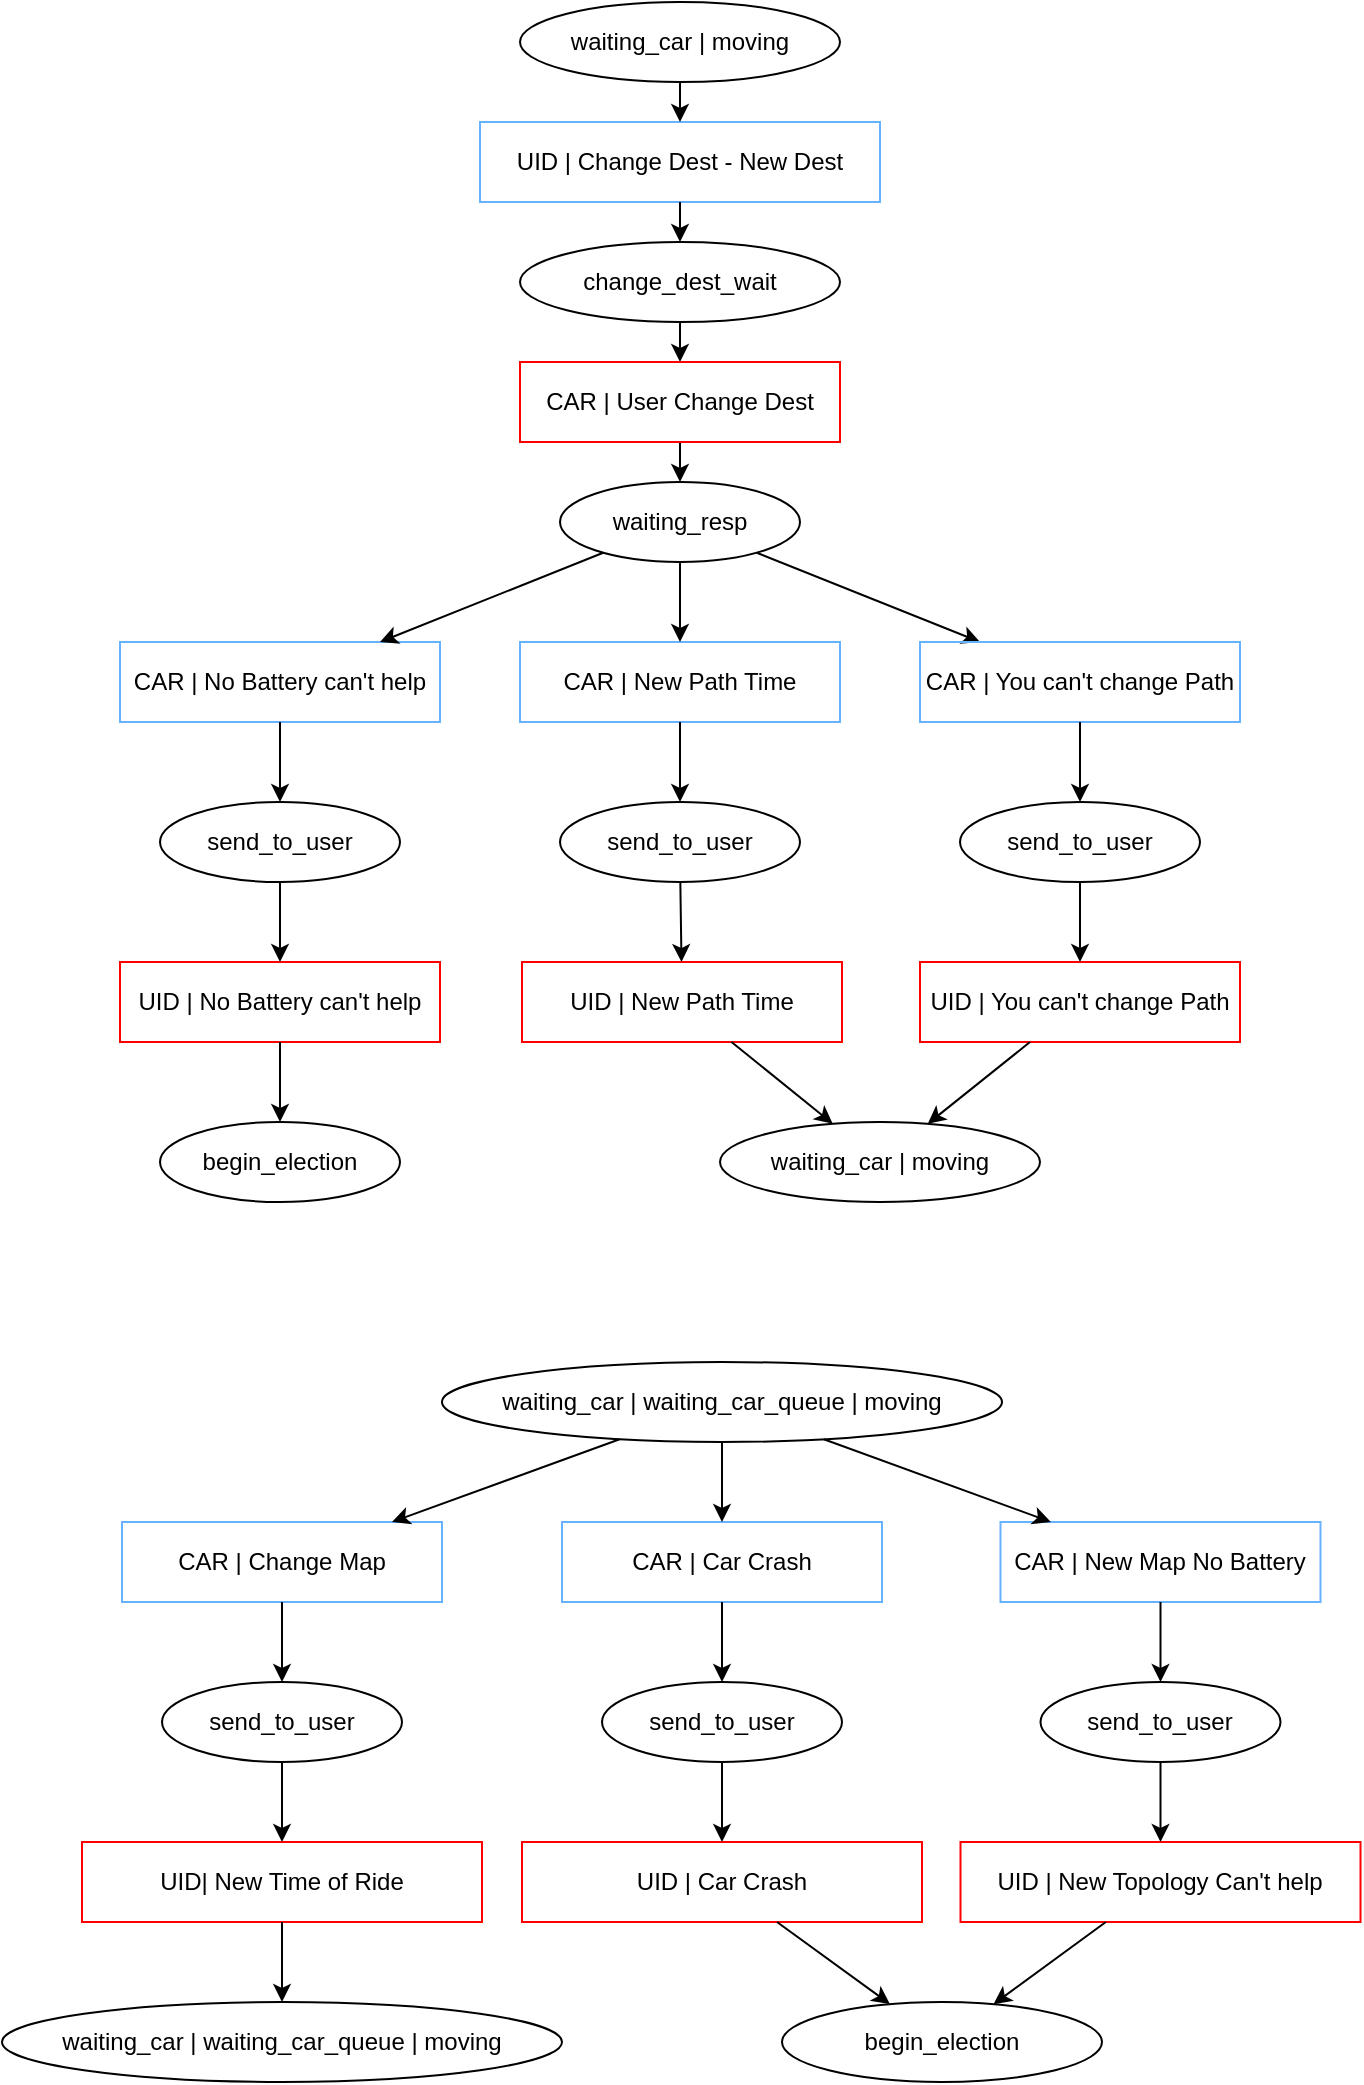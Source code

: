 <mxfile version="13.7.3" type="device"><diagram id="jzrBmnJBldRR0NU4Ttx8" name="Page-1"><mxGraphModel dx="259" dy="806" grid="1" gridSize="10" guides="1" tooltips="1" connect="1" arrows="1" fold="1" page="1" pageScale="1" pageWidth="827" pageHeight="1169" math="0" shadow="0"><root><mxCell id="0"/><mxCell id="1" parent="0"/><mxCell id="-dDefh7lGbwb-gLU1rIr-1" value="CAR | Change Map" style="rounded=0;whiteSpace=wrap;html=1;strokeColor=#66B2FF;fillColor=none;" parent="1" vertex="1"><mxGeometry x="961" y="800" width="160" height="40" as="geometry"/></mxCell><mxCell id="-dDefh7lGbwb-gLU1rIr-2" value="CAR | Car Crash" style="rounded=0;whiteSpace=wrap;html=1;strokeColor=#66B2FF;fillColor=none;" parent="1" vertex="1"><mxGeometry x="1181" y="800" width="160" height="40" as="geometry"/></mxCell><mxCell id="-dDefh7lGbwb-gLU1rIr-3" value="CAR | New Map No Battery" style="rounded=0;whiteSpace=wrap;html=1;strokeColor=#66B2FF;fillColor=none;" parent="1" vertex="1"><mxGeometry x="1400.25" y="800" width="160" height="40" as="geometry"/></mxCell><mxCell id="-dDefh7lGbwb-gLU1rIr-4" value="waiting_car | waiting_car_queue | moving" style="ellipse;whiteSpace=wrap;html=1;" parent="1" vertex="1"><mxGeometry x="1121" y="720" width="280" height="40" as="geometry"/></mxCell><mxCell id="-dDefh7lGbwb-gLU1rIr-5" value="waiting_car | moving" style="ellipse;whiteSpace=wrap;html=1;" parent="1" vertex="1"><mxGeometry x="1160" y="40" width="160" height="40" as="geometry"/></mxCell><mxCell id="-dDefh7lGbwb-gLU1rIr-6" value="change_dest_wait" style="ellipse;whiteSpace=wrap;html=1;strokeColor=#000000;fillColor=#ffffff;" parent="1" vertex="1"><mxGeometry x="1160" y="160" width="160" height="40" as="geometry"/></mxCell><mxCell id="-dDefh7lGbwb-gLU1rIr-7" value="" style="endArrow=classic;html=1;" parent="1" source="-dDefh7lGbwb-gLU1rIr-10" target="-dDefh7lGbwb-gLU1rIr-9" edge="1"><mxGeometry width="50" height="50" relative="1" as="geometry"><mxPoint x="551" y="682.28" as="sourcePoint"/><mxPoint x="471" y="684.78" as="targetPoint"/></mxGeometry></mxCell><mxCell id="-dDefh7lGbwb-gLU1rIr-8" value="" style="endArrow=classic;html=1;" parent="1" source="-dDefh7lGbwb-gLU1rIr-6" target="-dDefh7lGbwb-gLU1rIr-10" edge="1"><mxGeometry width="50" height="50" relative="1" as="geometry"><mxPoint x="711" y="679.78" as="sourcePoint"/><mxPoint x="661" y="676.857" as="targetPoint"/></mxGeometry></mxCell><mxCell id="-dDefh7lGbwb-gLU1rIr-9" value="waiting_resp" style="ellipse;whiteSpace=wrap;html=1;strokeColor=#000000;" parent="1" vertex="1"><mxGeometry x="1180" y="280" width="120" height="40" as="geometry"/></mxCell><mxCell id="-dDefh7lGbwb-gLU1rIr-10" value="CAR | User Change Dest" style="rounded=0;whiteSpace=wrap;html=1;fillColor=none;strokeColor=#FF0000;" parent="1" vertex="1"><mxGeometry x="1160" y="220" width="160" height="40" as="geometry"/></mxCell><mxCell id="-dDefh7lGbwb-gLU1rIr-11" value="" style="endArrow=classic;html=1;" parent="1" source="-dDefh7lGbwb-gLU1rIr-9" target="-dDefh7lGbwb-gLU1rIr-22" edge="1"><mxGeometry width="50" height="50" relative="1" as="geometry"><mxPoint x="686" y="634.78" as="sourcePoint"/><mxPoint x="1412.5" y="371.726" as="targetPoint"/></mxGeometry></mxCell><mxCell id="-dDefh7lGbwb-gLU1rIr-12" value="UID | No Battery can't help" style="rounded=0;whiteSpace=wrap;html=1;strokeColor=#FF0000;fillColor=none;" parent="1" vertex="1"><mxGeometry x="960" y="520" width="160" height="40" as="geometry"/></mxCell><mxCell id="-dDefh7lGbwb-gLU1rIr-13" value="UID | New Path Time" style="rounded=0;whiteSpace=wrap;html=1;strokeColor=#FF0000;fillColor=none;" parent="1" vertex="1"><mxGeometry x="1161" y="520" width="160" height="40" as="geometry"/></mxCell><mxCell id="-dDefh7lGbwb-gLU1rIr-14" value="UID | You can't change Path" style="rounded=0;whiteSpace=wrap;html=1;strokeColor=#FF0000;fillColor=none;" parent="1" vertex="1"><mxGeometry x="1360" y="520" width="160" height="40" as="geometry"/></mxCell><mxCell id="-dDefh7lGbwb-gLU1rIr-15" value="UID | Change Dest - New Dest" style="rounded=0;whiteSpace=wrap;html=1;strokeColor=#66B2FF;fillColor=none;" parent="1" vertex="1"><mxGeometry x="1140" y="100" width="200" height="40" as="geometry"/></mxCell><mxCell id="-dDefh7lGbwb-gLU1rIr-16" value="" style="endArrow=classic;html=1;" parent="1" source="-dDefh7lGbwb-gLU1rIr-5" target="-dDefh7lGbwb-gLU1rIr-15" edge="1"><mxGeometry width="50" height="50" relative="1" as="geometry"><mxPoint x="1562.5" y="350" as="sourcePoint"/><mxPoint x="1672.5" y="420" as="targetPoint"/></mxGeometry></mxCell><mxCell id="-dDefh7lGbwb-gLU1rIr-17" value="send_to_user" style="ellipse;whiteSpace=wrap;html=1;" parent="1" vertex="1"><mxGeometry x="980" y="440" width="120" height="40" as="geometry"/></mxCell><mxCell id="-dDefh7lGbwb-gLU1rIr-18" value="" style="endArrow=classic;html=1;" parent="1" source="-dDefh7lGbwb-gLU1rIr-15" target="-dDefh7lGbwb-gLU1rIr-6" edge="1"><mxGeometry width="50" height="50" relative="1" as="geometry"><mxPoint x="1642.5" y="520" as="sourcePoint"/><mxPoint x="1692.5" y="470" as="targetPoint"/></mxGeometry></mxCell><mxCell id="-dDefh7lGbwb-gLU1rIr-19" value="" style="endArrow=classic;html=1;" parent="1" source="-dDefh7lGbwb-gLU1rIr-17" target="-dDefh7lGbwb-gLU1rIr-12" edge="1"><mxGeometry width="50" height="50" relative="1" as="geometry"><mxPoint x="1632.5" y="190" as="sourcePoint"/><mxPoint x="1469.479" y="610" as="targetPoint"/></mxGeometry></mxCell><mxCell id="-dDefh7lGbwb-gLU1rIr-20" value="CAR | No Battery can't help" style="rounded=0;whiteSpace=wrap;html=1;strokeColor=#66B2FF;fillColor=none;" parent="1" vertex="1"><mxGeometry x="960" y="360" width="160" height="40" as="geometry"/></mxCell><mxCell id="-dDefh7lGbwb-gLU1rIr-21" value="CAR | New Path Time" style="rounded=0;whiteSpace=wrap;html=1;strokeColor=#66B2FF;fillColor=none;" parent="1" vertex="1"><mxGeometry x="1160" y="360" width="160" height="40" as="geometry"/></mxCell><mxCell id="-dDefh7lGbwb-gLU1rIr-22" value="CAR | You can't change Path" style="rounded=0;whiteSpace=wrap;html=1;strokeColor=#66B2FF;fillColor=none;" parent="1" vertex="1"><mxGeometry x="1360" y="360" width="160" height="40" as="geometry"/></mxCell><mxCell id="-dDefh7lGbwb-gLU1rIr-23" value="send_to_user" style="ellipse;whiteSpace=wrap;html=1;" parent="1" vertex="1"><mxGeometry x="1180" y="440" width="120" height="40" as="geometry"/></mxCell><mxCell id="-dDefh7lGbwb-gLU1rIr-24" value="send_to_user" style="ellipse;whiteSpace=wrap;html=1;" parent="1" vertex="1"><mxGeometry x="1380" y="440" width="120" height="40" as="geometry"/></mxCell><mxCell id="-dDefh7lGbwb-gLU1rIr-25" value="" style="endArrow=classic;html=1;" parent="1" source="-dDefh7lGbwb-gLU1rIr-20" target="-dDefh7lGbwb-gLU1rIr-17" edge="1"><mxGeometry width="50" height="50" relative="1" as="geometry"><mxPoint x="1080" y="340" as="sourcePoint"/><mxPoint x="1130" y="290" as="targetPoint"/></mxGeometry></mxCell><mxCell id="-dDefh7lGbwb-gLU1rIr-26" value="" style="endArrow=classic;html=1;" parent="1" source="-dDefh7lGbwb-gLU1rIr-9" target="-dDefh7lGbwb-gLU1rIr-20" edge="1"><mxGeometry width="50" height="50" relative="1" as="geometry"><mxPoint x="1030" y="330" as="sourcePoint"/><mxPoint x="1080" y="280" as="targetPoint"/></mxGeometry></mxCell><mxCell id="-dDefh7lGbwb-gLU1rIr-27" value="" style="endArrow=classic;html=1;" parent="1" source="-dDefh7lGbwb-gLU1rIr-9" target="-dDefh7lGbwb-gLU1rIr-21" edge="1"><mxGeometry width="50" height="50" relative="1" as="geometry"><mxPoint x="1350" y="690" as="sourcePoint"/><mxPoint x="1400" y="640" as="targetPoint"/></mxGeometry></mxCell><mxCell id="-dDefh7lGbwb-gLU1rIr-28" value="" style="endArrow=classic;html=1;" parent="1" source="-dDefh7lGbwb-gLU1rIr-21" target="-dDefh7lGbwb-gLU1rIr-23" edge="1"><mxGeometry width="50" height="50" relative="1" as="geometry"><mxPoint x="1400" y="640" as="sourcePoint"/><mxPoint x="1450" y="590" as="targetPoint"/></mxGeometry></mxCell><mxCell id="-dDefh7lGbwb-gLU1rIr-29" value="" style="endArrow=classic;html=1;" parent="1" source="-dDefh7lGbwb-gLU1rIr-23" target="-dDefh7lGbwb-gLU1rIr-13" edge="1"><mxGeometry width="50" height="50" relative="1" as="geometry"><mxPoint x="1360" y="670" as="sourcePoint"/><mxPoint x="1410" y="620" as="targetPoint"/></mxGeometry></mxCell><mxCell id="-dDefh7lGbwb-gLU1rIr-30" value="" style="endArrow=classic;html=1;" parent="1" source="-dDefh7lGbwb-gLU1rIr-22" target="-dDefh7lGbwb-gLU1rIr-24" edge="1"><mxGeometry width="50" height="50" relative="1" as="geometry"><mxPoint x="1690" y="470" as="sourcePoint"/><mxPoint x="1740" y="420" as="targetPoint"/></mxGeometry></mxCell><mxCell id="-dDefh7lGbwb-gLU1rIr-31" value="" style="endArrow=classic;html=1;" parent="1" source="-dDefh7lGbwb-gLU1rIr-24" target="-dDefh7lGbwb-gLU1rIr-14" edge="1"><mxGeometry width="50" height="50" relative="1" as="geometry"><mxPoint x="1660" y="500" as="sourcePoint"/><mxPoint x="1710" y="450" as="targetPoint"/></mxGeometry></mxCell><mxCell id="-dDefh7lGbwb-gLU1rIr-32" value="waiting_car | moving" style="ellipse;whiteSpace=wrap;html=1;" parent="1" vertex="1"><mxGeometry x="1260" y="600" width="160" height="40" as="geometry"/></mxCell><mxCell id="-dDefh7lGbwb-gLU1rIr-33" value="" style="endArrow=classic;html=1;" parent="1" source="-dDefh7lGbwb-gLU1rIr-13" target="-dDefh7lGbwb-gLU1rIr-32" edge="1"><mxGeometry width="50" height="50" relative="1" as="geometry"><mxPoint x="1230" y="670" as="sourcePoint"/><mxPoint x="1280" y="620" as="targetPoint"/></mxGeometry></mxCell><mxCell id="-dDefh7lGbwb-gLU1rIr-34" value="" style="endArrow=classic;html=1;" parent="1" source="-dDefh7lGbwb-gLU1rIr-14" target="-dDefh7lGbwb-gLU1rIr-32" edge="1"><mxGeometry width="50" height="50" relative="1" as="geometry"><mxPoint x="1570" y="640" as="sourcePoint"/><mxPoint x="1620" y="590" as="targetPoint"/></mxGeometry></mxCell><mxCell id="-dDefh7lGbwb-gLU1rIr-35" value="begin_election" style="ellipse;whiteSpace=wrap;html=1;" parent="1" vertex="1"><mxGeometry x="980" y="600" width="120" height="40" as="geometry"/></mxCell><mxCell id="-dDefh7lGbwb-gLU1rIr-36" value="" style="endArrow=classic;html=1;" parent="1" source="-dDefh7lGbwb-gLU1rIr-12" target="-dDefh7lGbwb-gLU1rIr-35" edge="1"><mxGeometry width="50" height="50" relative="1" as="geometry"><mxPoint x="1160" y="650" as="sourcePoint"/><mxPoint x="1210" y="600" as="targetPoint"/></mxGeometry></mxCell><mxCell id="-dDefh7lGbwb-gLU1rIr-37" value="" style="endArrow=classic;html=1;" parent="1" source="-dDefh7lGbwb-gLU1rIr-1" target="-dDefh7lGbwb-gLU1rIr-41" edge="1"><mxGeometry width="50" height="50" relative="1" as="geometry"><mxPoint x="981" y="830" as="sourcePoint"/><mxPoint x="1044" y="940" as="targetPoint"/></mxGeometry></mxCell><mxCell id="-dDefh7lGbwb-gLU1rIr-38" value="UID| New Time of Ride" style="rounded=0;whiteSpace=wrap;html=1;strokeColor=#FF0000;fillColor=none;" parent="1" vertex="1"><mxGeometry x="941" y="960" width="200" height="40" as="geometry"/></mxCell><mxCell id="-dDefh7lGbwb-gLU1rIr-39" value="UID | Car Crash" style="rounded=0;whiteSpace=wrap;html=1;strokeColor=#FF0000;fillColor=none;" parent="1" vertex="1"><mxGeometry x="1161" y="960" width="200" height="40" as="geometry"/></mxCell><mxCell id="-dDefh7lGbwb-gLU1rIr-40" value="UID | New Topology Can't help" style="rounded=0;whiteSpace=wrap;html=1;strokeColor=#FF0000;fillColor=none;" parent="1" vertex="1"><mxGeometry x="1380.25" y="960" width="200" height="40" as="geometry"/></mxCell><mxCell id="-dDefh7lGbwb-gLU1rIr-41" value="send_to_user" style="ellipse;whiteSpace=wrap;html=1;" parent="1" vertex="1"><mxGeometry x="981" y="880" width="120" height="40" as="geometry"/></mxCell><mxCell id="-dDefh7lGbwb-gLU1rIr-42" value="" style="endArrow=classic;html=1;" parent="1" source="-dDefh7lGbwb-gLU1rIr-41" target="-dDefh7lGbwb-gLU1rIr-38" edge="1"><mxGeometry width="50" height="50" relative="1" as="geometry"><mxPoint x="1613.5" y="765" as="sourcePoint"/><mxPoint x="1450.479" y="1185" as="targetPoint"/></mxGeometry></mxCell><mxCell id="-dDefh7lGbwb-gLU1rIr-43" value="send_to_user" style="ellipse;whiteSpace=wrap;html=1;" parent="1" vertex="1"><mxGeometry x="1201" y="880" width="120" height="40" as="geometry"/></mxCell><mxCell id="-dDefh7lGbwb-gLU1rIr-44" value="send_to_user" style="ellipse;whiteSpace=wrap;html=1;" parent="1" vertex="1"><mxGeometry x="1420.25" y="880" width="120" height="40" as="geometry"/></mxCell><mxCell id="-dDefh7lGbwb-gLU1rIr-45" value="" style="endArrow=classic;html=1;" parent="1" source="-dDefh7lGbwb-gLU1rIr-43" target="-dDefh7lGbwb-gLU1rIr-39" edge="1"><mxGeometry width="50" height="50" relative="1" as="geometry"><mxPoint x="1341" y="1245" as="sourcePoint"/><mxPoint x="1391" y="1195" as="targetPoint"/></mxGeometry></mxCell><mxCell id="-dDefh7lGbwb-gLU1rIr-46" value="" style="endArrow=classic;html=1;" parent="1" source="-dDefh7lGbwb-gLU1rIr-44" target="-dDefh7lGbwb-gLU1rIr-40" edge="1"><mxGeometry width="50" height="50" relative="1" as="geometry"><mxPoint x="1641" y="1075" as="sourcePoint"/><mxPoint x="1691" y="1025" as="targetPoint"/></mxGeometry></mxCell><mxCell id="-dDefh7lGbwb-gLU1rIr-47" value="begin_election" style="ellipse;whiteSpace=wrap;html=1;" parent="1" vertex="1"><mxGeometry x="1291" y="1040" width="160" height="40" as="geometry"/></mxCell><mxCell id="-dDefh7lGbwb-gLU1rIr-48" value="" style="endArrow=classic;html=1;" parent="1" source="-dDefh7lGbwb-gLU1rIr-39" target="-dDefh7lGbwb-gLU1rIr-47" edge="1"><mxGeometry width="50" height="50" relative="1" as="geometry"><mxPoint x="1211" y="1205" as="sourcePoint"/><mxPoint x="1261" y="1155" as="targetPoint"/></mxGeometry></mxCell><mxCell id="-dDefh7lGbwb-gLU1rIr-49" value="" style="endArrow=classic;html=1;" parent="1" source="-dDefh7lGbwb-gLU1rIr-40" target="-dDefh7lGbwb-gLU1rIr-47" edge="1"><mxGeometry width="50" height="50" relative="1" as="geometry"><mxPoint x="1551" y="1175" as="sourcePoint"/><mxPoint x="1601" y="1125" as="targetPoint"/></mxGeometry></mxCell><mxCell id="-dDefh7lGbwb-gLU1rIr-50" value="waiting_car | waiting_car_queue | moving" style="ellipse;whiteSpace=wrap;html=1;" parent="1" vertex="1"><mxGeometry x="901" y="1040" width="280" height="40" as="geometry"/></mxCell><mxCell id="-dDefh7lGbwb-gLU1rIr-51" value="" style="endArrow=classic;html=1;" parent="1" source="-dDefh7lGbwb-gLU1rIr-38" target="-dDefh7lGbwb-gLU1rIr-50" edge="1"><mxGeometry width="50" height="50" relative="1" as="geometry"><mxPoint x="1141" y="1185" as="sourcePoint"/><mxPoint x="1191" y="1135" as="targetPoint"/></mxGeometry></mxCell><mxCell id="-dDefh7lGbwb-gLU1rIr-52" value="" style="endArrow=classic;html=1;" parent="1" source="-dDefh7lGbwb-gLU1rIr-2" target="-dDefh7lGbwb-gLU1rIr-43" edge="1"><mxGeometry width="50" height="50" relative="1" as="geometry"><mxPoint x="1317" y="970" as="sourcePoint"/><mxPoint x="1367" y="920" as="targetPoint"/></mxGeometry></mxCell><mxCell id="-dDefh7lGbwb-gLU1rIr-53" value="" style="endArrow=classic;html=1;" parent="1" source="-dDefh7lGbwb-gLU1rIr-3" target="-dDefh7lGbwb-gLU1rIr-44" edge="1"><mxGeometry width="50" height="50" relative="1" as="geometry"><mxPoint x="1467" y="1010" as="sourcePoint"/><mxPoint x="1517" y="960" as="targetPoint"/></mxGeometry></mxCell><mxCell id="-dDefh7lGbwb-gLU1rIr-54" value="" style="endArrow=classic;html=1;" parent="1" source="-dDefh7lGbwb-gLU1rIr-4" target="-dDefh7lGbwb-gLU1rIr-1" edge="1"><mxGeometry width="50" height="50" relative="1" as="geometry"><mxPoint x="997" y="810" as="sourcePoint"/><mxPoint x="1047" y="760" as="targetPoint"/></mxGeometry></mxCell><mxCell id="-dDefh7lGbwb-gLU1rIr-55" value="" style="endArrow=classic;html=1;" parent="1" source="-dDefh7lGbwb-gLU1rIr-4" target="-dDefh7lGbwb-gLU1rIr-2" edge="1"><mxGeometry width="50" height="50" relative="1" as="geometry"><mxPoint x="1397" y="810" as="sourcePoint"/><mxPoint x="1447" y="760" as="targetPoint"/></mxGeometry></mxCell><mxCell id="-dDefh7lGbwb-gLU1rIr-56" value="" style="endArrow=classic;html=1;" parent="1" source="-dDefh7lGbwb-gLU1rIr-4" target="-dDefh7lGbwb-gLU1rIr-3" edge="1"><mxGeometry width="50" height="50" relative="1" as="geometry"><mxPoint x="1487" y="840" as="sourcePoint"/><mxPoint x="1537" y="790" as="targetPoint"/></mxGeometry></mxCell></root></mxGraphModel></diagram></mxfile>